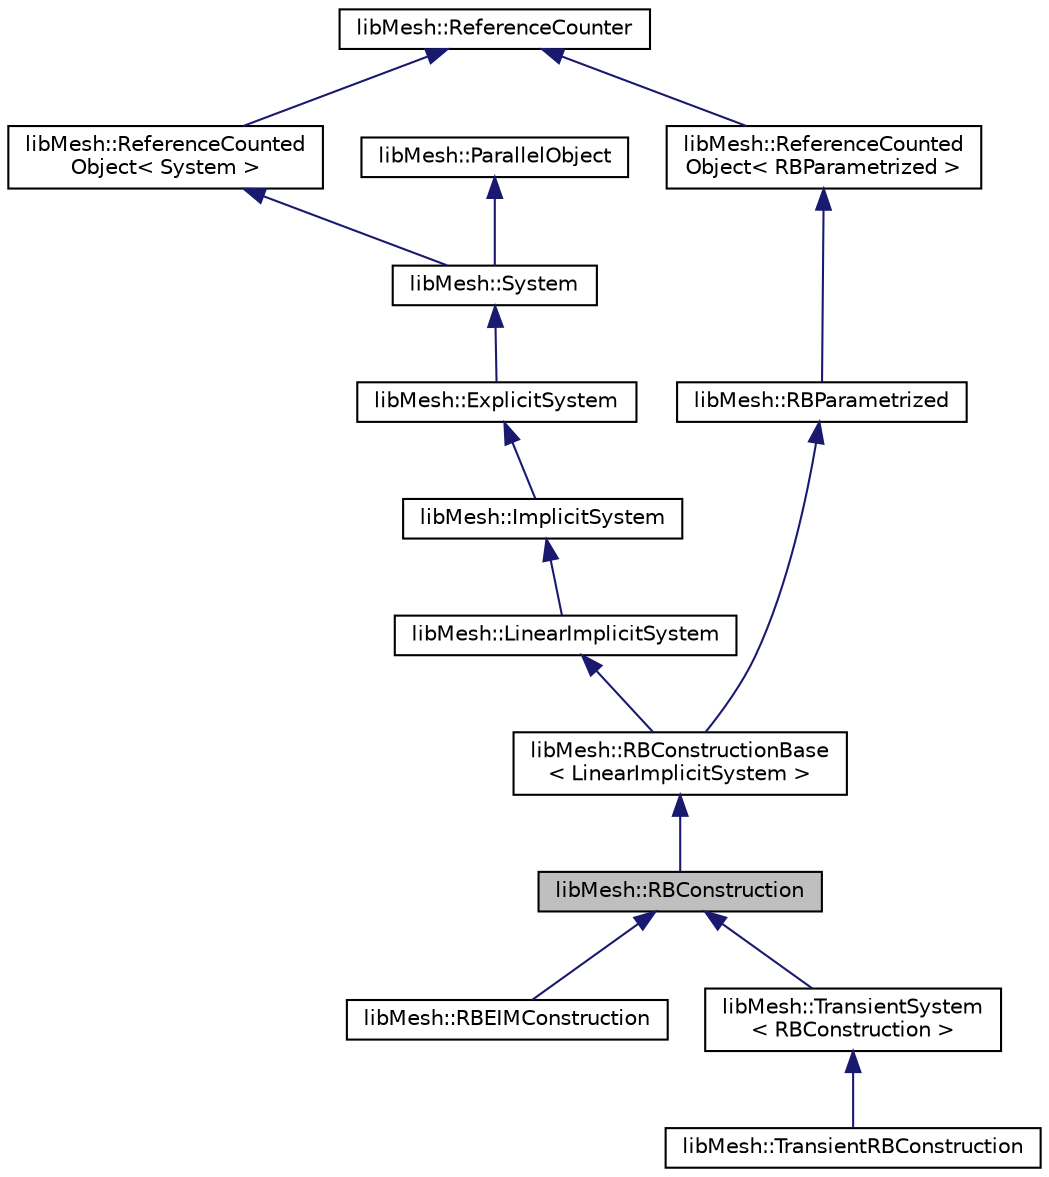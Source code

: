 digraph "libMesh::RBConstruction"
{
  edge [fontname="Helvetica",fontsize="10",labelfontname="Helvetica",labelfontsize="10"];
  node [fontname="Helvetica",fontsize="10",shape=record];
  Node1 [label="libMesh::RBConstruction",height=0.2,width=0.4,color="black", fillcolor="grey75", style="filled", fontcolor="black"];
  Node2 -> Node1 [dir="back",color="midnightblue",fontsize="10",style="solid",fontname="Helvetica"];
  Node2 [label="libMesh::RBConstructionBase\l\< LinearImplicitSystem \>",height=0.2,width=0.4,color="black", fillcolor="white", style="filled",URL="$classlibMesh_1_1RBConstructionBase.html"];
  Node3 -> Node2 [dir="back",color="midnightblue",fontsize="10",style="solid",fontname="Helvetica"];
  Node3 [label="libMesh::LinearImplicitSystem",height=0.2,width=0.4,color="black", fillcolor="white", style="filled",URL="$classlibMesh_1_1LinearImplicitSystem.html"];
  Node4 -> Node3 [dir="back",color="midnightblue",fontsize="10",style="solid",fontname="Helvetica"];
  Node4 [label="libMesh::ImplicitSystem",height=0.2,width=0.4,color="black", fillcolor="white", style="filled",URL="$classlibMesh_1_1ImplicitSystem.html",tooltip="Used for solving implicit systems of equations. "];
  Node5 -> Node4 [dir="back",color="midnightblue",fontsize="10",style="solid",fontname="Helvetica"];
  Node5 [label="libMesh::ExplicitSystem",height=0.2,width=0.4,color="black", fillcolor="white", style="filled",URL="$classlibMesh_1_1ExplicitSystem.html",tooltip="Used for solving explicit systems of equations. "];
  Node6 -> Node5 [dir="back",color="midnightblue",fontsize="10",style="solid",fontname="Helvetica"];
  Node6 [label="libMesh::System",height=0.2,width=0.4,color="black", fillcolor="white", style="filled",URL="$classlibMesh_1_1System.html"];
  Node7 -> Node6 [dir="back",color="midnightblue",fontsize="10",style="solid",fontname="Helvetica"];
  Node7 [label="libMesh::ReferenceCounted\lObject\< System \>",height=0.2,width=0.4,color="black", fillcolor="white", style="filled",URL="$classlibMesh_1_1ReferenceCountedObject.html"];
  Node8 -> Node7 [dir="back",color="midnightblue",fontsize="10",style="solid",fontname="Helvetica"];
  Node8 [label="libMesh::ReferenceCounter",height=0.2,width=0.4,color="black", fillcolor="white", style="filled",URL="$classlibMesh_1_1ReferenceCounter.html",tooltip="Common base for all objects whose creations/destructions are counted. "];
  Node9 -> Node6 [dir="back",color="midnightblue",fontsize="10",style="solid",fontname="Helvetica"];
  Node9 [label="libMesh::ParallelObject",height=0.2,width=0.4,color="black", fillcolor="white", style="filled",URL="$classlibMesh_1_1ParallelObject.html"];
  Node10 -> Node2 [dir="back",color="midnightblue",fontsize="10",style="solid",fontname="Helvetica"];
  Node10 [label="libMesh::RBParametrized",height=0.2,width=0.4,color="black", fillcolor="white", style="filled",URL="$classlibMesh_1_1RBParametrized.html"];
  Node11 -> Node10 [dir="back",color="midnightblue",fontsize="10",style="solid",fontname="Helvetica"];
  Node11 [label="libMesh::ReferenceCounted\lObject\< RBParametrized \>",height=0.2,width=0.4,color="black", fillcolor="white", style="filled",URL="$classlibMesh_1_1ReferenceCountedObject.html"];
  Node8 -> Node11 [dir="back",color="midnightblue",fontsize="10",style="solid",fontname="Helvetica"];
  Node1 -> Node12 [dir="back",color="midnightblue",fontsize="10",style="solid",fontname="Helvetica"];
  Node12 [label="libMesh::RBEIMConstruction",height=0.2,width=0.4,color="black", fillcolor="white", style="filled",URL="$classlibMesh_1_1RBEIMConstruction.html"];
  Node1 -> Node13 [dir="back",color="midnightblue",fontsize="10",style="solid",fontname="Helvetica"];
  Node13 [label="libMesh::TransientSystem\l\< RBConstruction \>",height=0.2,width=0.4,color="black", fillcolor="white", style="filled",URL="$classlibMesh_1_1TransientSystem.html"];
  Node13 -> Node14 [dir="back",color="midnightblue",fontsize="10",style="solid",fontname="Helvetica"];
  Node14 [label="libMesh::TransientRBConstruction",height=0.2,width=0.4,color="black", fillcolor="white", style="filled",URL="$classlibMesh_1_1TransientRBConstruction.html"];
}
